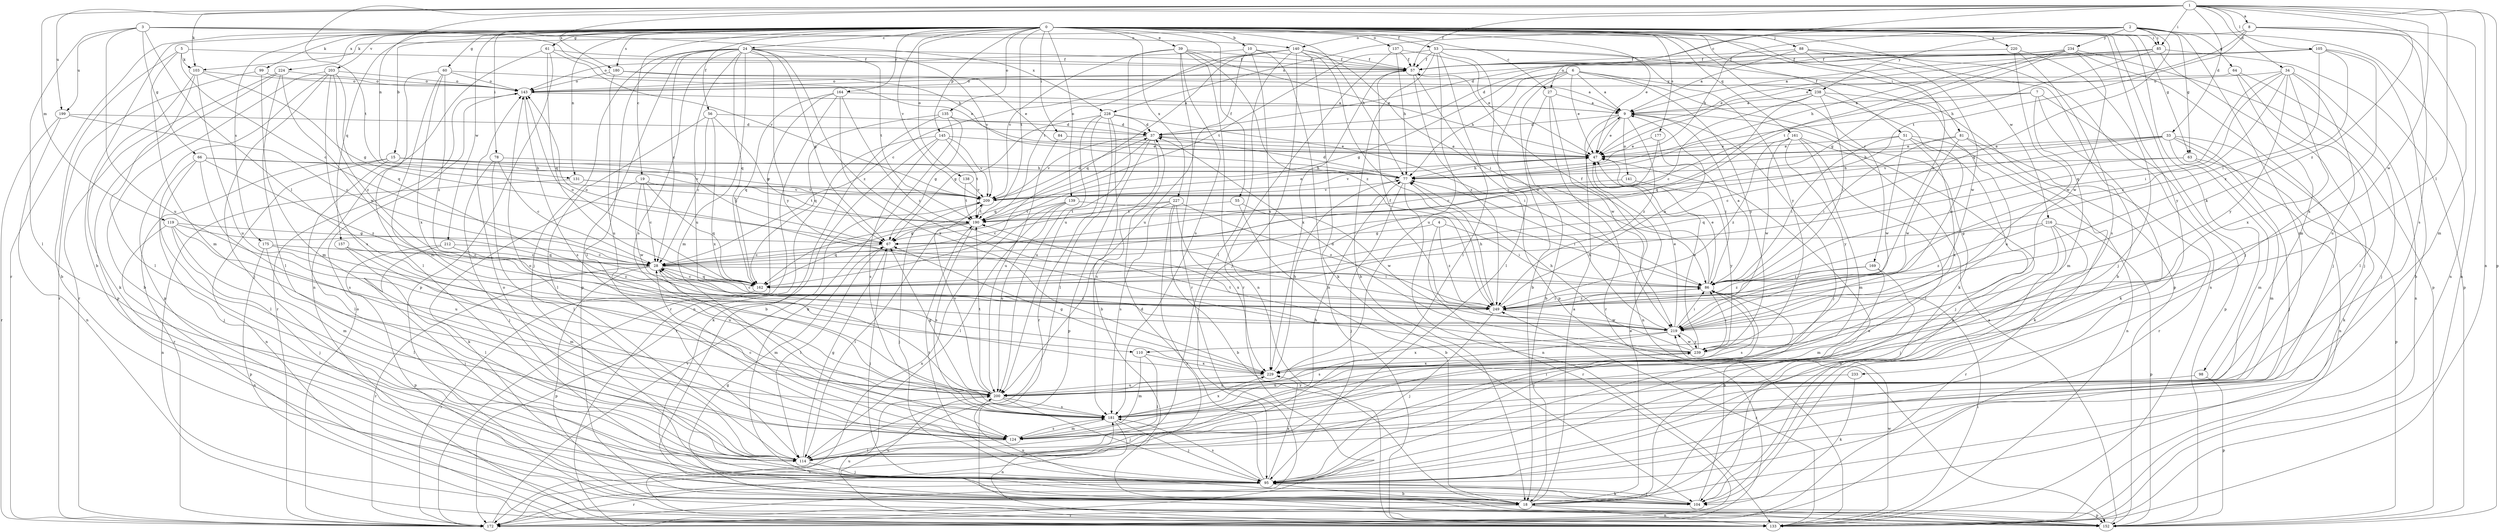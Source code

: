 strict digraph  {
0;
1;
2;
3;
4;
5;
6;
7;
8;
9;
10;
15;
18;
19;
24;
27;
28;
33;
34;
37;
39;
47;
51;
53;
55;
56;
57;
60;
61;
63;
64;
66;
67;
77;
78;
81;
84;
85;
86;
88;
95;
98;
99;
103;
104;
105;
110;
114;
119;
124;
131;
133;
135;
137;
138;
139;
140;
141;
143;
145;
152;
157;
161;
162;
164;
169;
172;
175;
177;
180;
181;
190;
199;
200;
203;
209;
212;
216;
219;
220;
224;
227;
228;
229;
233;
234;
238;
239;
249;
0 -> 10  [label=b];
0 -> 15  [label=b];
0 -> 18  [label=b];
0 -> 19  [label=c];
0 -> 24  [label=c];
0 -> 27  [label=c];
0 -> 39  [label=e];
0 -> 47  [label=e];
0 -> 51  [label=f];
0 -> 53  [label=f];
0 -> 55  [label=f];
0 -> 56  [label=f];
0 -> 60  [label=g];
0 -> 61  [label=g];
0 -> 63  [label=g];
0 -> 77  [label=h];
0 -> 78  [label=i];
0 -> 81  [label=i];
0 -> 84  [label=i];
0 -> 85  [label=i];
0 -> 88  [label=j];
0 -> 95  [label=j];
0 -> 98  [label=k];
0 -> 99  [label=k];
0 -> 131  [label=n];
0 -> 135  [label=o];
0 -> 137  [label=o];
0 -> 138  [label=o];
0 -> 139  [label=o];
0 -> 145  [label=p];
0 -> 157  [label=q];
0 -> 161  [label=q];
0 -> 164  [label=r];
0 -> 169  [label=r];
0 -> 172  [label=r];
0 -> 175  [label=s];
0 -> 177  [label=s];
0 -> 180  [label=s];
0 -> 190  [label=t];
0 -> 203  [label=v];
0 -> 209  [label=v];
0 -> 212  [label=w];
0 -> 216  [label=w];
0 -> 220  [label=x];
0 -> 224  [label=x];
0 -> 227  [label=x];
0 -> 233  [label=y];
0 -> 249  [label=z];
1 -> 8  [label=a];
1 -> 27  [label=c];
1 -> 33  [label=d];
1 -> 34  [label=d];
1 -> 57  [label=f];
1 -> 85  [label=i];
1 -> 103  [label=k];
1 -> 105  [label=l];
1 -> 110  [label=l];
1 -> 119  [label=m];
1 -> 131  [label=n];
1 -> 133  [label=n];
1 -> 152  [label=p];
1 -> 180  [label=s];
1 -> 190  [label=t];
1 -> 199  [label=u];
1 -> 219  [label=w];
1 -> 249  [label=z];
2 -> 37  [label=d];
2 -> 63  [label=g];
2 -> 64  [label=g];
2 -> 77  [label=h];
2 -> 85  [label=i];
2 -> 103  [label=k];
2 -> 124  [label=m];
2 -> 133  [label=n];
2 -> 162  [label=q];
2 -> 228  [label=x];
2 -> 234  [label=y];
2 -> 238  [label=y];
3 -> 66  [label=g];
3 -> 77  [label=h];
3 -> 110  [label=l];
3 -> 114  [label=l];
3 -> 140  [label=o];
3 -> 199  [label=u];
3 -> 200  [label=u];
3 -> 228  [label=x];
4 -> 67  [label=g];
4 -> 86  [label=i];
4 -> 172  [label=r];
4 -> 249  [label=z];
5 -> 18  [label=b];
5 -> 28  [label=c];
5 -> 57  [label=f];
5 -> 103  [label=k];
5 -> 124  [label=m];
6 -> 9  [label=a];
6 -> 18  [label=b];
6 -> 47  [label=e];
6 -> 67  [label=g];
6 -> 77  [label=h];
6 -> 104  [label=k];
6 -> 114  [label=l];
6 -> 238  [label=y];
6 -> 239  [label=y];
7 -> 9  [label=a];
7 -> 104  [label=k];
7 -> 124  [label=m];
7 -> 152  [label=p];
7 -> 209  [label=v];
8 -> 47  [label=e];
8 -> 124  [label=m];
8 -> 133  [label=n];
8 -> 140  [label=o];
8 -> 181  [label=s];
8 -> 190  [label=t];
9 -> 37  [label=d];
9 -> 47  [label=e];
9 -> 95  [label=j];
9 -> 133  [label=n];
9 -> 141  [label=o];
9 -> 249  [label=z];
10 -> 57  [label=f];
10 -> 133  [label=n];
10 -> 143  [label=o];
10 -> 200  [label=u];
10 -> 229  [label=x];
15 -> 67  [label=g];
15 -> 77  [label=h];
15 -> 114  [label=l];
15 -> 133  [label=n];
15 -> 172  [label=r];
15 -> 209  [label=v];
18 -> 9  [label=a];
18 -> 47  [label=e];
18 -> 133  [label=n];
18 -> 152  [label=p];
18 -> 172  [label=r];
18 -> 200  [label=u];
19 -> 28  [label=c];
19 -> 104  [label=k];
19 -> 162  [label=q];
19 -> 209  [label=v];
19 -> 219  [label=w];
24 -> 28  [label=c];
24 -> 57  [label=f];
24 -> 67  [label=g];
24 -> 95  [label=j];
24 -> 114  [label=l];
24 -> 124  [label=m];
24 -> 152  [label=p];
24 -> 162  [label=q];
24 -> 181  [label=s];
24 -> 190  [label=t];
24 -> 200  [label=u];
24 -> 209  [label=v];
24 -> 239  [label=y];
24 -> 249  [label=z];
27 -> 9  [label=a];
27 -> 18  [label=b];
27 -> 172  [label=r];
27 -> 219  [label=w];
28 -> 86  [label=i];
28 -> 124  [label=m];
28 -> 152  [label=p];
28 -> 162  [label=q];
28 -> 172  [label=r];
33 -> 28  [label=c];
33 -> 47  [label=e];
33 -> 77  [label=h];
33 -> 95  [label=j];
33 -> 104  [label=k];
33 -> 124  [label=m];
33 -> 133  [label=n];
33 -> 209  [label=v];
34 -> 86  [label=i];
34 -> 133  [label=n];
34 -> 143  [label=o];
34 -> 162  [label=q];
34 -> 200  [label=u];
34 -> 229  [label=x];
34 -> 239  [label=y];
34 -> 249  [label=z];
37 -> 47  [label=e];
37 -> 152  [label=p];
37 -> 162  [label=q];
37 -> 181  [label=s];
37 -> 209  [label=v];
39 -> 47  [label=e];
39 -> 57  [label=f];
39 -> 133  [label=n];
39 -> 172  [label=r];
39 -> 181  [label=s];
39 -> 200  [label=u];
39 -> 209  [label=v];
39 -> 249  [label=z];
47 -> 77  [label=h];
47 -> 209  [label=v];
51 -> 47  [label=e];
51 -> 86  [label=i];
51 -> 95  [label=j];
51 -> 133  [label=n];
51 -> 219  [label=w];
51 -> 229  [label=x];
53 -> 18  [label=b];
53 -> 57  [label=f];
53 -> 114  [label=l];
53 -> 152  [label=p];
53 -> 190  [label=t];
53 -> 200  [label=u];
53 -> 219  [label=w];
53 -> 239  [label=y];
55 -> 18  [label=b];
55 -> 190  [label=t];
55 -> 219  [label=w];
56 -> 28  [label=c];
56 -> 37  [label=d];
56 -> 67  [label=g];
56 -> 114  [label=l];
56 -> 229  [label=x];
57 -> 143  [label=o];
57 -> 152  [label=p];
57 -> 229  [label=x];
57 -> 249  [label=z];
60 -> 47  [label=e];
60 -> 114  [label=l];
60 -> 124  [label=m];
60 -> 143  [label=o];
60 -> 229  [label=x];
60 -> 249  [label=z];
61 -> 57  [label=f];
61 -> 133  [label=n];
61 -> 152  [label=p];
61 -> 162  [label=q];
61 -> 209  [label=v];
63 -> 77  [label=h];
63 -> 124  [label=m];
63 -> 152  [label=p];
63 -> 162  [label=q];
64 -> 95  [label=j];
64 -> 114  [label=l];
64 -> 143  [label=o];
64 -> 200  [label=u];
66 -> 77  [label=h];
66 -> 95  [label=j];
66 -> 114  [label=l];
66 -> 181  [label=s];
66 -> 209  [label=v];
66 -> 249  [label=z];
67 -> 28  [label=c];
67 -> 95  [label=j];
67 -> 114  [label=l];
77 -> 37  [label=d];
77 -> 95  [label=j];
77 -> 133  [label=n];
77 -> 209  [label=v];
78 -> 28  [label=c];
78 -> 77  [label=h];
78 -> 95  [label=j];
78 -> 114  [label=l];
81 -> 47  [label=e];
81 -> 86  [label=i];
81 -> 104  [label=k];
81 -> 172  [label=r];
81 -> 219  [label=w];
84 -> 47  [label=e];
84 -> 200  [label=u];
85 -> 9  [label=a];
85 -> 47  [label=e];
85 -> 57  [label=f];
85 -> 77  [label=h];
85 -> 95  [label=j];
85 -> 152  [label=p];
86 -> 9  [label=a];
86 -> 47  [label=e];
86 -> 57  [label=f];
86 -> 143  [label=o];
86 -> 181  [label=s];
86 -> 249  [label=z];
88 -> 9  [label=a];
88 -> 18  [label=b];
88 -> 57  [label=f];
88 -> 133  [label=n];
88 -> 219  [label=w];
95 -> 18  [label=b];
95 -> 37  [label=d];
95 -> 86  [label=i];
95 -> 104  [label=k];
95 -> 143  [label=o];
95 -> 172  [label=r];
95 -> 181  [label=s];
95 -> 190  [label=t];
95 -> 229  [label=x];
98 -> 152  [label=p];
98 -> 200  [label=u];
99 -> 124  [label=m];
99 -> 143  [label=o];
99 -> 172  [label=r];
103 -> 67  [label=g];
103 -> 104  [label=k];
103 -> 114  [label=l];
103 -> 143  [label=o];
103 -> 200  [label=u];
104 -> 47  [label=e];
104 -> 95  [label=j];
104 -> 200  [label=u];
105 -> 18  [label=b];
105 -> 57  [label=f];
105 -> 86  [label=i];
105 -> 143  [label=o];
105 -> 229  [label=x];
105 -> 249  [label=z];
110 -> 114  [label=l];
110 -> 124  [label=m];
110 -> 229  [label=x];
114 -> 67  [label=g];
114 -> 77  [label=h];
114 -> 86  [label=i];
114 -> 95  [label=j];
119 -> 67  [label=g];
119 -> 95  [label=j];
119 -> 124  [label=m];
119 -> 152  [label=p];
119 -> 162  [label=q];
119 -> 200  [label=u];
124 -> 28  [label=c];
124 -> 114  [label=l];
124 -> 143  [label=o];
124 -> 181  [label=s];
131 -> 133  [label=n];
131 -> 190  [label=t];
131 -> 209  [label=v];
133 -> 86  [label=i];
133 -> 200  [label=u];
133 -> 219  [label=w];
133 -> 249  [label=z];
135 -> 18  [label=b];
135 -> 37  [label=d];
135 -> 67  [label=g];
135 -> 104  [label=k];
135 -> 162  [label=q];
137 -> 47  [label=e];
137 -> 57  [label=f];
137 -> 77  [label=h];
137 -> 172  [label=r];
138 -> 190  [label=t];
138 -> 209  [label=v];
139 -> 86  [label=i];
139 -> 114  [label=l];
139 -> 133  [label=n];
139 -> 190  [label=t];
139 -> 200  [label=u];
140 -> 28  [label=c];
140 -> 57  [label=f];
140 -> 86  [label=i];
140 -> 95  [label=j];
140 -> 104  [label=k];
140 -> 114  [label=l];
140 -> 162  [label=q];
140 -> 190  [label=t];
140 -> 249  [label=z];
141 -> 209  [label=v];
141 -> 239  [label=y];
143 -> 9  [label=a];
143 -> 172  [label=r];
143 -> 181  [label=s];
145 -> 47  [label=e];
145 -> 104  [label=k];
145 -> 172  [label=r];
145 -> 181  [label=s];
145 -> 190  [label=t];
145 -> 209  [label=v];
152 -> 9  [label=a];
152 -> 67  [label=g];
157 -> 28  [label=c];
157 -> 114  [label=l];
157 -> 124  [label=m];
161 -> 47  [label=e];
161 -> 104  [label=k];
161 -> 114  [label=l];
161 -> 124  [label=m];
161 -> 219  [label=w];
161 -> 239  [label=y];
161 -> 249  [label=z];
162 -> 28  [label=c];
162 -> 143  [label=o];
162 -> 172  [label=r];
164 -> 9  [label=a];
164 -> 133  [label=n];
164 -> 162  [label=q];
164 -> 172  [label=r];
164 -> 229  [label=x];
164 -> 249  [label=z];
169 -> 18  [label=b];
169 -> 86  [label=i];
169 -> 124  [label=m];
169 -> 249  [label=z];
172 -> 143  [label=o];
172 -> 181  [label=s];
172 -> 209  [label=v];
175 -> 28  [label=c];
175 -> 114  [label=l];
175 -> 133  [label=n];
175 -> 200  [label=u];
177 -> 28  [label=c];
177 -> 47  [label=e];
177 -> 86  [label=i];
180 -> 9  [label=a];
180 -> 47  [label=e];
180 -> 143  [label=o];
180 -> 200  [label=u];
181 -> 95  [label=j];
181 -> 124  [label=m];
181 -> 133  [label=n];
181 -> 229  [label=x];
181 -> 239  [label=y];
190 -> 67  [label=g];
190 -> 114  [label=l];
190 -> 162  [label=q];
190 -> 181  [label=s];
199 -> 28  [label=c];
199 -> 37  [label=d];
199 -> 133  [label=n];
199 -> 172  [label=r];
200 -> 67  [label=g];
200 -> 95  [label=j];
200 -> 181  [label=s];
200 -> 190  [label=t];
200 -> 209  [label=v];
203 -> 18  [label=b];
203 -> 95  [label=j];
203 -> 143  [label=o];
203 -> 152  [label=p];
203 -> 162  [label=q];
203 -> 181  [label=s];
203 -> 249  [label=z];
209 -> 37  [label=d];
209 -> 47  [label=e];
209 -> 95  [label=j];
209 -> 190  [label=t];
212 -> 28  [label=c];
212 -> 95  [label=j];
212 -> 152  [label=p];
212 -> 249  [label=z];
216 -> 18  [label=b];
216 -> 67  [label=g];
216 -> 95  [label=j];
216 -> 152  [label=p];
216 -> 172  [label=r];
216 -> 249  [label=z];
219 -> 28  [label=c];
219 -> 47  [label=e];
219 -> 57  [label=f];
219 -> 77  [label=h];
219 -> 86  [label=i];
219 -> 181  [label=s];
219 -> 229  [label=x];
219 -> 239  [label=y];
220 -> 57  [label=f];
220 -> 95  [label=j];
220 -> 181  [label=s];
220 -> 219  [label=w];
224 -> 114  [label=l];
224 -> 143  [label=o];
224 -> 152  [label=p];
224 -> 172  [label=r];
224 -> 219  [label=w];
227 -> 18  [label=b];
227 -> 28  [label=c];
227 -> 172  [label=r];
227 -> 181  [label=s];
227 -> 190  [label=t];
227 -> 229  [label=x];
227 -> 249  [label=z];
228 -> 18  [label=b];
228 -> 37  [label=d];
228 -> 67  [label=g];
228 -> 86  [label=i];
228 -> 114  [label=l];
228 -> 172  [label=r];
228 -> 200  [label=u];
229 -> 67  [label=g];
229 -> 77  [label=h];
229 -> 200  [label=u];
233 -> 104  [label=k];
233 -> 200  [label=u];
234 -> 37  [label=d];
234 -> 57  [label=f];
234 -> 67  [label=g];
234 -> 77  [label=h];
234 -> 95  [label=j];
234 -> 152  [label=p];
234 -> 190  [label=t];
234 -> 219  [label=w];
238 -> 9  [label=a];
238 -> 28  [label=c];
238 -> 86  [label=i];
238 -> 162  [label=q];
238 -> 200  [label=u];
238 -> 219  [label=w];
239 -> 37  [label=d];
239 -> 47  [label=e];
239 -> 77  [label=h];
239 -> 86  [label=i];
239 -> 190  [label=t];
239 -> 219  [label=w];
239 -> 229  [label=x];
249 -> 9  [label=a];
249 -> 28  [label=c];
249 -> 77  [label=h];
249 -> 86  [label=i];
249 -> 95  [label=j];
249 -> 219  [label=w];
}
